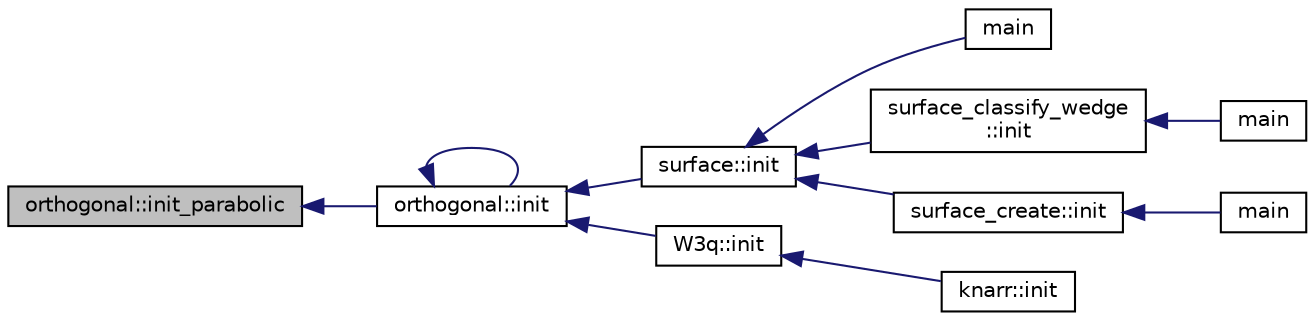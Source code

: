 digraph "orthogonal::init_parabolic"
{
  edge [fontname="Helvetica",fontsize="10",labelfontname="Helvetica",labelfontsize="10"];
  node [fontname="Helvetica",fontsize="10",shape=record];
  rankdir="LR";
  Node9775 [label="orthogonal::init_parabolic",height=0.2,width=0.4,color="black", fillcolor="grey75", style="filled", fontcolor="black"];
  Node9775 -> Node9776 [dir="back",color="midnightblue",fontsize="10",style="solid",fontname="Helvetica"];
  Node9776 [label="orthogonal::init",height=0.2,width=0.4,color="black", fillcolor="white", style="filled",URL="$d7/daa/classorthogonal.html#a8bd53ba30f34ac50889503f0f3ef6deb"];
  Node9776 -> Node9776 [dir="back",color="midnightblue",fontsize="10",style="solid",fontname="Helvetica"];
  Node9776 -> Node9777 [dir="back",color="midnightblue",fontsize="10",style="solid",fontname="Helvetica"];
  Node9777 [label="surface::init",height=0.2,width=0.4,color="black", fillcolor="white", style="filled",URL="$d5/d88/classsurface.html#a90570b0ca6ab02988159f2c40cb27308"];
  Node9777 -> Node9778 [dir="back",color="midnightblue",fontsize="10",style="solid",fontname="Helvetica"];
  Node9778 [label="main",height=0.2,width=0.4,color="black", fillcolor="white", style="filled",URL="$d6/dc3/arc__lifting__main_8_c.html#a217dbf8b442f20279ea00b898af96f52"];
  Node9777 -> Node9779 [dir="back",color="midnightblue",fontsize="10",style="solid",fontname="Helvetica"];
  Node9779 [label="surface_classify_wedge\l::init",height=0.2,width=0.4,color="black", fillcolor="white", style="filled",URL="$d7/d5c/classsurface__classify__wedge.html#a43302106663b307aa8274a5112a7010a"];
  Node9779 -> Node9780 [dir="back",color="midnightblue",fontsize="10",style="solid",fontname="Helvetica"];
  Node9780 [label="main",height=0.2,width=0.4,color="black", fillcolor="white", style="filled",URL="$df/df8/surface__classify_8_c.html#a217dbf8b442f20279ea00b898af96f52"];
  Node9777 -> Node9781 [dir="back",color="midnightblue",fontsize="10",style="solid",fontname="Helvetica"];
  Node9781 [label="surface_create::init",height=0.2,width=0.4,color="black", fillcolor="white", style="filled",URL="$de/da4/classsurface__create.html#ab0db5c12825f778e3caf8aa4da02eb06"];
  Node9781 -> Node9782 [dir="back",color="midnightblue",fontsize="10",style="solid",fontname="Helvetica"];
  Node9782 [label="main",height=0.2,width=0.4,color="black", fillcolor="white", style="filled",URL="$d2/dfa/create__surface__main_8_c.html#a217dbf8b442f20279ea00b898af96f52"];
  Node9776 -> Node9783 [dir="back",color="midnightblue",fontsize="10",style="solid",fontname="Helvetica"];
  Node9783 [label="W3q::init",height=0.2,width=0.4,color="black", fillcolor="white", style="filled",URL="$de/d2c/class_w3q.html#a215fe070895a4915537fcb1bfba4f777"];
  Node9783 -> Node9784 [dir="back",color="midnightblue",fontsize="10",style="solid",fontname="Helvetica"];
  Node9784 [label="knarr::init",height=0.2,width=0.4,color="black", fillcolor="white", style="filled",URL="$d7/de5/classknarr.html#a1e25f28aeec8f316cc0ce81eb89e670e"];
}
